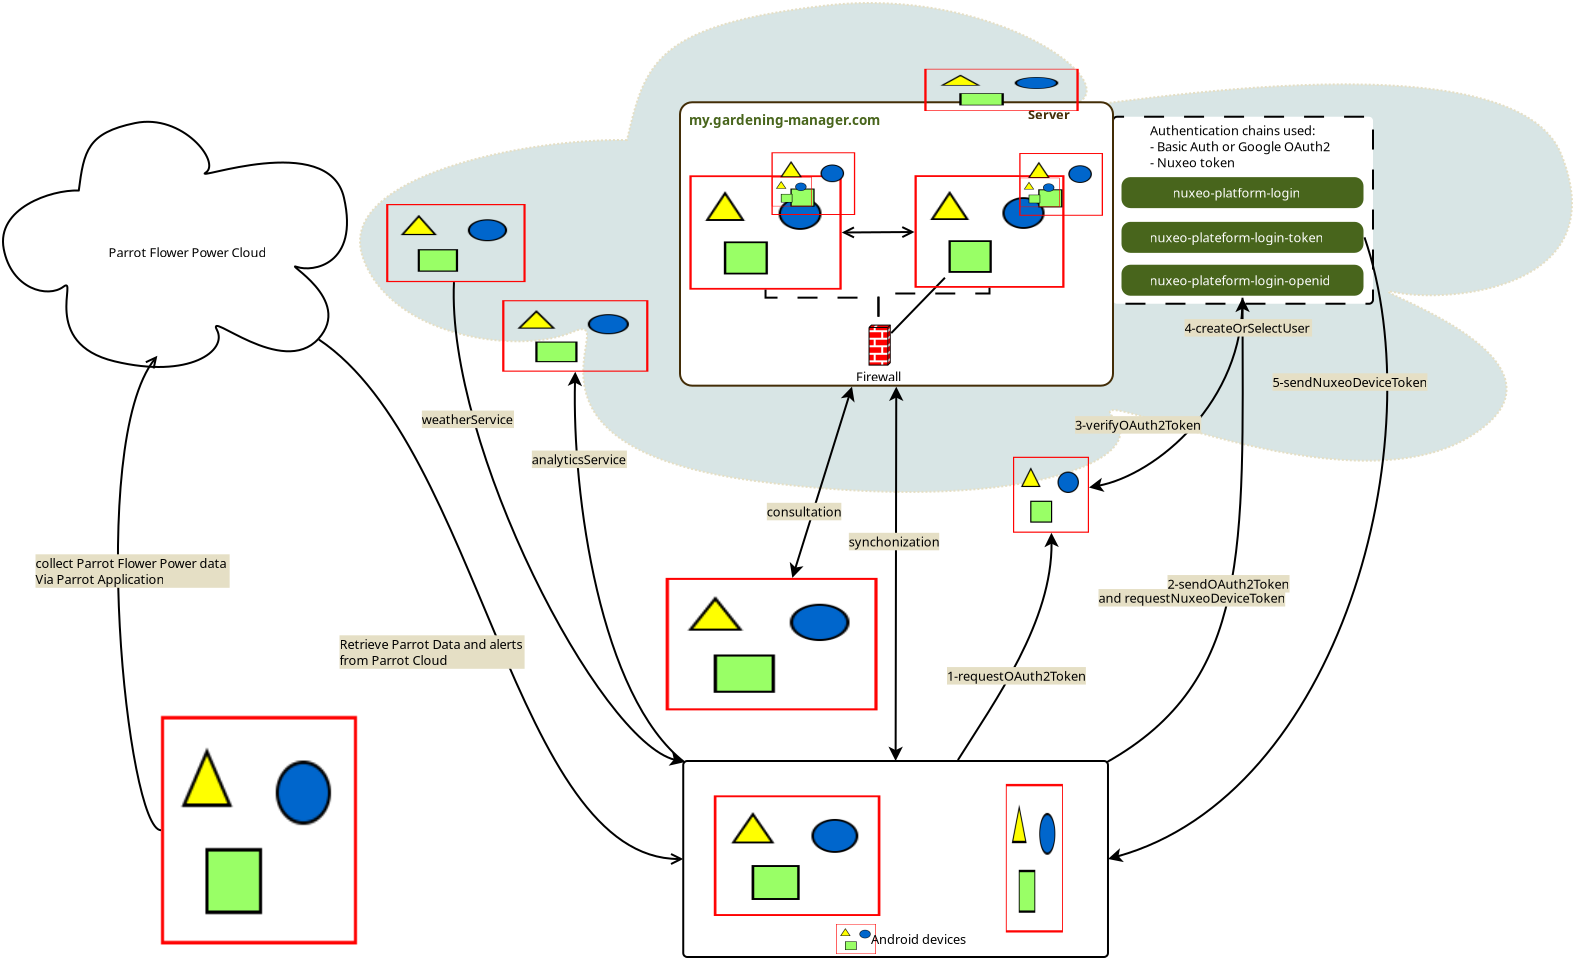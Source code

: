 <?xml version="1.0" encoding="UTF-8"?>
<dia:diagram xmlns:dia="http://www.lysator.liu.se/~alla/dia/">
  <dia:layer name="Arrière-plan" visible="true" active="true">
    <dia:object type="Network - Cloud" version="1" id="O0">
      <dia:attribute name="obj_pos">
        <dia:point val="-5.6,-2.65"/>
      </dia:attribute>
      <dia:attribute name="obj_bb">
        <dia:rectangle val="-5.6,-2.65;55,21.8"/>
      </dia:attribute>
      <dia:attribute name="meta">
        <dia:composite type="dict"/>
      </dia:attribute>
      <dia:attribute name="elem_corner">
        <dia:point val="-5.6,-2.65"/>
      </dia:attribute>
      <dia:attribute name="elem_width">
        <dia:real val="60.6"/>
      </dia:attribute>
      <dia:attribute name="elem_height">
        <dia:real val="24.45"/>
      </dia:attribute>
      <dia:attribute name="line_width">
        <dia:real val="0.1"/>
      </dia:attribute>
      <dia:attribute name="line_colour">
        <dia:color val="#e5dfc5"/>
      </dia:attribute>
      <dia:attribute name="fill_colour">
        <dia:color val="#d8e5e5"/>
      </dia:attribute>
      <dia:attribute name="show_background">
        <dia:boolean val="true"/>
      </dia:attribute>
      <dia:attribute name="line_style">
        <dia:enum val="4"/>
        <dia:real val="1"/>
      </dia:attribute>
      <dia:attribute name="padding">
        <dia:real val="0.1"/>
      </dia:attribute>
      <dia:attribute name="text">
        <dia:composite type="text">
          <dia:attribute name="string">
            <dia:string>##</dia:string>
          </dia:attribute>
          <dia:attribute name="font">
            <dia:font family="sans" style="0" name="Helvetica"/>
          </dia:attribute>
          <dia:attribute name="height">
            <dia:real val="0.8"/>
          </dia:attribute>
          <dia:attribute name="pos">
            <dia:point val="26.325,10.206"/>
          </dia:attribute>
          <dia:attribute name="color">
            <dia:color val="#432d07"/>
          </dia:attribute>
          <dia:attribute name="alignment">
            <dia:enum val="1"/>
          </dia:attribute>
        </dia:composite>
      </dia:attribute>
      <dia:attribute name="flip_horizontal">
        <dia:boolean val="false"/>
      </dia:attribute>
      <dia:attribute name="flip_vertical">
        <dia:boolean val="false"/>
      </dia:attribute>
      <dia:attribute name="subscale">
        <dia:real val="1"/>
      </dia:attribute>
    </dia:object>
    <dia:object type="Standard - Box" version="0" id="O1">
      <dia:attribute name="obj_pos">
        <dia:point val="32.05,3.038"/>
      </dia:attribute>
      <dia:attribute name="obj_bb">
        <dia:rectangle val="32,2.987;45.1,12.438"/>
      </dia:attribute>
      <dia:attribute name="elem_corner">
        <dia:point val="32.05,3.038"/>
      </dia:attribute>
      <dia:attribute name="elem_width">
        <dia:real val="13.0"/>
      </dia:attribute>
      <dia:attribute name="elem_height">
        <dia:real val="9.35"/>
      </dia:attribute>
      <dia:attribute name="border_width">
        <dia:real val="0.1"/>
      </dia:attribute>
      <dia:attribute name="show_background">
        <dia:boolean val="true"/>
      </dia:attribute>
      <dia:attribute name="line_style">
        <dia:enum val="1"/>
      </dia:attribute>
      <dia:attribute name="corner_radius">
        <dia:real val="0.2"/>
      </dia:attribute>
    </dia:object>
    <dia:object type="Standard - Image" version="0" id="O2">
      <dia:attribute name="obj_pos">
        <dia:point val="9.685,26.094"/>
      </dia:attribute>
      <dia:attribute name="obj_bb">
        <dia:rectangle val="9.635,26.044;20.331,32.769"/>
      </dia:attribute>
      <dia:attribute name="elem_corner">
        <dia:point val="9.685,26.094"/>
      </dia:attribute>
      <dia:attribute name="elem_width">
        <dia:real val="10.596"/>
      </dia:attribute>
      <dia:attribute name="elem_height">
        <dia:real val="6.625"/>
      </dia:attribute>
      <dia:attribute name="draw_border">
        <dia:boolean val="false"/>
      </dia:attribute>
      <dia:attribute name="keep_aspect">
        <dia:boolean val="true"/>
      </dia:attribute>
      <dia:attribute name="file">
        <dia:string>#ordinateur.png#</dia:string>
      </dia:attribute>
    </dia:object>
    <dia:object type="Standard - Line" version="0" id="O3">
      <dia:attribute name="obj_pos">
        <dia:point val="21.181,35.25"/>
      </dia:attribute>
      <dia:attribute name="obj_bb">
        <dia:rectangle val="20.821,16.482;21.573,35.3"/>
      </dia:attribute>
      <dia:attribute name="conn_endpoints">
        <dia:point val="21.181,35.25"/>
        <dia:point val="21.213,16.532"/>
      </dia:attribute>
      <dia:attribute name="numcp">
        <dia:int val="1"/>
      </dia:attribute>
      <dia:attribute name="start_arrow">
        <dia:enum val="22"/>
      </dia:attribute>
      <dia:attribute name="start_arrow_length">
        <dia:real val="0.5"/>
      </dia:attribute>
      <dia:attribute name="start_arrow_width">
        <dia:real val="0.5"/>
      </dia:attribute>
      <dia:attribute name="end_arrow">
        <dia:enum val="22"/>
      </dia:attribute>
      <dia:attribute name="end_arrow_length">
        <dia:real val="0.5"/>
      </dia:attribute>
      <dia:attribute name="end_arrow_width">
        <dia:real val="0.5"/>
      </dia:attribute>
      <dia:connections>
        <dia:connection handle="0" to="O25" connection="1"/>
        <dia:connection handle="1" to="O30" connection="8"/>
      </dia:connections>
    </dia:object>
    <dia:object type="Standard - Line" version="0" id="O4">
      <dia:attribute name="obj_pos">
        <dia:point val="16.048,25.994"/>
      </dia:attribute>
      <dia:attribute name="obj_bb">
        <dia:rectangle val="15.918,16.469;19.13,26.057"/>
      </dia:attribute>
      <dia:attribute name="conn_endpoints">
        <dia:point val="16.048,25.994"/>
        <dia:point val="19.0,16.531"/>
      </dia:attribute>
      <dia:attribute name="numcp">
        <dia:int val="1"/>
      </dia:attribute>
      <dia:attribute name="start_arrow">
        <dia:enum val="22"/>
      </dia:attribute>
      <dia:attribute name="start_arrow_length">
        <dia:real val="0.5"/>
      </dia:attribute>
      <dia:attribute name="start_arrow_width">
        <dia:real val="0.5"/>
      </dia:attribute>
      <dia:attribute name="end_arrow">
        <dia:enum val="22"/>
      </dia:attribute>
      <dia:attribute name="end_arrow_length">
        <dia:real val="0.5"/>
      </dia:attribute>
      <dia:attribute name="end_arrow_width">
        <dia:real val="0.5"/>
      </dia:attribute>
      <dia:connections>
        <dia:connection handle="0" to="O2" connection="8"/>
        <dia:connection handle="1" to="O30" connection="8"/>
      </dia:connections>
    </dia:object>
    <dia:object type="Standard - BezierLine" version="0" id="O5">
      <dia:attribute name="obj_pos">
        <dia:point val="10.621,35.309"/>
      </dia:attribute>
      <dia:attribute name="obj_bb">
        <dia:rectangle val="4.782,15.785;10.691,35.379"/>
      </dia:attribute>
      <dia:attribute name="bez_points">
        <dia:point val="10.621,35.309"/>
        <dia:point val="6.4,32.03"/>
        <dia:point val="5,21.93"/>
        <dia:point val="5.163,15.785"/>
      </dia:attribute>
      <dia:attribute name="corner_types">
        <dia:enum val="0"/>
        <dia:enum val="0"/>
      </dia:attribute>
      <dia:attribute name="end_arrow">
        <dia:enum val="22"/>
      </dia:attribute>
      <dia:attribute name="end_arrow_length">
        <dia:real val="0.5"/>
      </dia:attribute>
      <dia:attribute name="end_arrow_width">
        <dia:real val="0.5"/>
      </dia:attribute>
      <dia:connections>
        <dia:connection handle="0" to="O25" connection="0"/>
        <dia:connection handle="3" to="O50" connection="6"/>
      </dia:connections>
    </dia:object>
    <dia:object type="Standard - BezierLine" version="0" id="O6">
      <dia:attribute name="obj_pos">
        <dia:point val="-0.806,9.353"/>
      </dia:attribute>
      <dia:attribute name="obj_bb">
        <dia:rectangle val="-0.97,11.353;10.682,35.369"/>
      </dia:attribute>
      <dia:attribute name="bez_points">
        <dia:point val="-0.806,9.353"/>
        <dia:point val="-1.2,17.48"/>
        <dia:point val="6.371,34.259"/>
        <dia:point val="10.621,35.309"/>
      </dia:attribute>
      <dia:attribute name="corner_types">
        <dia:enum val="0"/>
        <dia:enum val="0"/>
      </dia:attribute>
      <dia:attribute name="end_arrow">
        <dia:enum val="22"/>
      </dia:attribute>
      <dia:attribute name="end_arrow_length">
        <dia:real val="0.5"/>
      </dia:attribute>
      <dia:attribute name="end_arrow_width">
        <dia:real val="0.5"/>
      </dia:attribute>
      <dia:connections>
        <dia:connection handle="0" to="O49" connection="8"/>
        <dia:connection handle="3" to="O25" connection="0"/>
      </dia:connections>
    </dia:object>
    <dia:object type="Standard - Image" version="0" id="O7">
      <dia:attribute name="obj_pos">
        <dia:point val="27.05,20.038"/>
      </dia:attribute>
      <dia:attribute name="obj_bb">
        <dia:rectangle val="27,19.988;30.9,23.887"/>
      </dia:attribute>
      <dia:attribute name="elem_corner">
        <dia:point val="27.05,20.038"/>
      </dia:attribute>
      <dia:attribute name="elem_width">
        <dia:real val="3.8"/>
      </dia:attribute>
      <dia:attribute name="elem_height">
        <dia:real val="3.8"/>
      </dia:attribute>
      <dia:attribute name="draw_border">
        <dia:boolean val="false"/>
      </dia:attribute>
      <dia:attribute name="keep_aspect">
        <dia:boolean val="true"/>
      </dia:attribute>
      <dia:attribute name="file">
        <dia:string>#GooglePlus-new_logo.png#</dia:string>
      </dia:attribute>
    </dia:object>
    <dia:object type="Standard - BezierLine" version="0" id="O8">
      <dia:attribute name="obj_pos">
        <dia:point val="21.181,40.15"/>
      </dia:attribute>
      <dia:attribute name="obj_bb">
        <dia:rectangle val="24.225,23.887;29.023,35.272"/>
      </dia:attribute>
      <dia:attribute name="bez_points">
        <dia:point val="21.181,40.15"/>
        <dia:point val="23.05,37.18"/>
        <dia:point val="29,26.35"/>
        <dia:point val="28.95,21.938"/>
      </dia:attribute>
      <dia:attribute name="corner_types">
        <dia:enum val="0"/>
        <dia:enum val="0"/>
      </dia:attribute>
      <dia:attribute name="end_arrow">
        <dia:enum val="22"/>
      </dia:attribute>
      <dia:attribute name="end_arrow_length">
        <dia:real val="0.5"/>
      </dia:attribute>
      <dia:attribute name="end_arrow_width">
        <dia:real val="0.5"/>
      </dia:attribute>
      <dia:connections>
        <dia:connection handle="0" to="O25" connection="8"/>
        <dia:connection handle="3" to="O7" connection="8"/>
      </dia:connections>
    </dia:object>
    <dia:object type="Standard - BezierLine" version="0" id="O9">
      <dia:attribute name="obj_pos">
        <dia:point val="31.741,35.309"/>
      </dia:attribute>
      <dia:attribute name="obj_bb">
        <dia:rectangle val="31.673,12.037;38.587,35.377"/>
      </dia:attribute>
      <dia:attribute name="bez_points">
        <dia:point val="31.741,35.309"/>
        <dia:point val="38.95,31.25"/>
        <dia:point val="38.546,23.771"/>
        <dia:point val="38.525,11.213"/>
      </dia:attribute>
      <dia:attribute name="corner_types">
        <dia:enum val="0"/>
        <dia:enum val="0"/>
      </dia:attribute>
      <dia:attribute name="end_arrow">
        <dia:enum val="22"/>
      </dia:attribute>
      <dia:attribute name="end_arrow_length">
        <dia:real val="0.5"/>
      </dia:attribute>
      <dia:attribute name="end_arrow_width">
        <dia:real val="0.5"/>
      </dia:attribute>
      <dia:connections>
        <dia:connection handle="0" to="O25" connection="2"/>
        <dia:connection handle="3" to="O11" connection="8"/>
      </dia:connections>
    </dia:object>
    <dia:object type="Standard - BezierLine" version="0" id="O10">
      <dia:attribute name="obj_pos">
        <dia:point val="38.525,12.037"/>
      </dia:attribute>
      <dia:attribute name="obj_bb">
        <dia:rectangle val="30.891,11.987;38.576,21.616"/>
      </dia:attribute>
      <dia:attribute name="bez_points">
        <dia:point val="38.525,12.037"/>
        <dia:point val="38.6,17.3"/>
        <dia:point val="32.3,21.3"/>
        <dia:point val="28.95,21.938"/>
      </dia:attribute>
      <dia:attribute name="corner_types">
        <dia:enum val="0"/>
        <dia:enum val="0"/>
      </dia:attribute>
      <dia:attribute name="end_arrow">
        <dia:enum val="22"/>
      </dia:attribute>
      <dia:attribute name="end_arrow_length">
        <dia:real val="0.5"/>
      </dia:attribute>
      <dia:attribute name="end_arrow_width">
        <dia:real val="0.5"/>
      </dia:attribute>
      <dia:connections>
        <dia:connection handle="0" to="O11" connection="6"/>
        <dia:connection handle="3" to="O7" connection="8"/>
      </dia:connections>
    </dia:object>
    <dia:group>
      <dia:object type="Standard - Box" version="0" id="O11">
        <dia:attribute name="obj_pos">
          <dia:point val="32.425,10.387"/>
        </dia:attribute>
        <dia:attribute name="obj_bb">
          <dia:rectangle val="32.375,10.338;44.675,12.088"/>
        </dia:attribute>
        <dia:attribute name="elem_corner">
          <dia:point val="32.425,10.387"/>
        </dia:attribute>
        <dia:attribute name="elem_width">
          <dia:real val="12.2"/>
        </dia:attribute>
        <dia:attribute name="elem_height">
          <dia:real val="1.65"/>
        </dia:attribute>
        <dia:attribute name="border_width">
          <dia:real val="0.1"/>
        </dia:attribute>
        <dia:attribute name="border_color">
          <dia:color val="#ffffff"/>
        </dia:attribute>
        <dia:attribute name="inner_color">
          <dia:color val="#48651c"/>
        </dia:attribute>
        <dia:attribute name="show_background">
          <dia:boolean val="true"/>
        </dia:attribute>
        <dia:attribute name="corner_radius">
          <dia:real val="0.5"/>
        </dia:attribute>
      </dia:object>
      <dia:object type="Standard - Text" version="1" id="O12">
        <dia:attribute name="obj_pos">
          <dia:point val="33.875,11.463"/>
        </dia:attribute>
        <dia:attribute name="obj_bb">
          <dia:rectangle val="33.875,10.867;43.407,11.615"/>
        </dia:attribute>
        <dia:attribute name="text">
          <dia:composite type="text">
            <dia:attribute name="string">
              <dia:string>#nuxeo-plateform-login-openid#</dia:string>
            </dia:attribute>
            <dia:attribute name="font">
              <dia:font family="sans" style="0" name="Helvetica"/>
            </dia:attribute>
            <dia:attribute name="height">
              <dia:real val="0.8"/>
            </dia:attribute>
            <dia:attribute name="pos">
              <dia:point val="33.875,11.463"/>
            </dia:attribute>
            <dia:attribute name="color">
              <dia:color val="#ffffff"/>
            </dia:attribute>
            <dia:attribute name="alignment">
              <dia:enum val="0"/>
            </dia:attribute>
          </dia:composite>
        </dia:attribute>
        <dia:attribute name="valign">
          <dia:enum val="3"/>
        </dia:attribute>
      </dia:object>
    </dia:group>
    <dia:group>
      <dia:object type="Standard - Box" version="0" id="O13">
        <dia:attribute name="obj_pos">
          <dia:point val="32.425,8.242"/>
        </dia:attribute>
        <dia:attribute name="obj_bb">
          <dia:rectangle val="32.375,8.193;44.675,9.943"/>
        </dia:attribute>
        <dia:attribute name="elem_corner">
          <dia:point val="32.425,8.242"/>
        </dia:attribute>
        <dia:attribute name="elem_width">
          <dia:real val="12.2"/>
        </dia:attribute>
        <dia:attribute name="elem_height">
          <dia:real val="1.65"/>
        </dia:attribute>
        <dia:attribute name="border_width">
          <dia:real val="0.1"/>
        </dia:attribute>
        <dia:attribute name="border_color">
          <dia:color val="#ffffff"/>
        </dia:attribute>
        <dia:attribute name="inner_color">
          <dia:color val="#48651c"/>
        </dia:attribute>
        <dia:attribute name="show_background">
          <dia:boolean val="true"/>
        </dia:attribute>
        <dia:attribute name="corner_radius">
          <dia:real val="0.5"/>
        </dia:attribute>
      </dia:object>
      <dia:object type="Standard - Text" version="1" id="O14">
        <dia:attribute name="obj_pos">
          <dia:point val="33.875,9.318"/>
        </dia:attribute>
        <dia:attribute name="obj_bb">
          <dia:rectangle val="33.875,8.723;43,9.47"/>
        </dia:attribute>
        <dia:attribute name="text">
          <dia:composite type="text">
            <dia:attribute name="string">
              <dia:string>#nuxeo-plateform-login-token#</dia:string>
            </dia:attribute>
            <dia:attribute name="font">
              <dia:font family="sans" style="0" name="Helvetica"/>
            </dia:attribute>
            <dia:attribute name="height">
              <dia:real val="0.8"/>
            </dia:attribute>
            <dia:attribute name="pos">
              <dia:point val="33.875,9.318"/>
            </dia:attribute>
            <dia:attribute name="color">
              <dia:color val="#ffffff"/>
            </dia:attribute>
            <dia:attribute name="alignment">
              <dia:enum val="0"/>
            </dia:attribute>
          </dia:composite>
        </dia:attribute>
        <dia:attribute name="valign">
          <dia:enum val="3"/>
        </dia:attribute>
      </dia:object>
    </dia:group>
    <dia:object type="Standard - Text" version="1" id="O15">
      <dia:attribute name="obj_pos">
        <dia:point val="23.75,31.238"/>
      </dia:attribute>
      <dia:attribute name="obj_bb">
        <dia:rectangle val="23.75,30.642;31.043,31.39"/>
      </dia:attribute>
      <dia:attribute name="text">
        <dia:composite type="text">
          <dia:attribute name="string">
            <dia:string>#1-requestOAuth2Token#</dia:string>
          </dia:attribute>
          <dia:attribute name="font">
            <dia:font family="sans" style="0" name="Helvetica"/>
          </dia:attribute>
          <dia:attribute name="height">
            <dia:real val="0.8"/>
          </dia:attribute>
          <dia:attribute name="pos">
            <dia:point val="23.75,31.238"/>
          </dia:attribute>
          <dia:attribute name="color">
            <dia:color val="#000000"/>
          </dia:attribute>
          <dia:attribute name="alignment">
            <dia:enum val="0"/>
          </dia:attribute>
        </dia:composite>
      </dia:attribute>
      <dia:attribute name="valign">
        <dia:enum val="3"/>
      </dia:attribute>
      <dia:attribute name="fill_color">
        <dia:color val="#e5dfc5"/>
      </dia:attribute>
      <dia:attribute name="show_background">
        <dia:boolean val="true"/>
      </dia:attribute>
    </dia:object>
    <dia:object type="Standard - Text" version="1" id="O16">
      <dia:attribute name="obj_pos">
        <dia:point val="30.15,18.692"/>
      </dia:attribute>
      <dia:attribute name="obj_bb">
        <dia:rectangle val="30.15,18.098;36.803,18.845"/>
      </dia:attribute>
      <dia:attribute name="text">
        <dia:composite type="text">
          <dia:attribute name="string">
            <dia:string>#3-verifyOAuth2Token#</dia:string>
          </dia:attribute>
          <dia:attribute name="font">
            <dia:font family="sans" style="0" name="Helvetica"/>
          </dia:attribute>
          <dia:attribute name="height">
            <dia:real val="0.8"/>
          </dia:attribute>
          <dia:attribute name="pos">
            <dia:point val="30.15,18.692"/>
          </dia:attribute>
          <dia:attribute name="color">
            <dia:color val="#000000"/>
          </dia:attribute>
          <dia:attribute name="alignment">
            <dia:enum val="0"/>
          </dia:attribute>
        </dia:composite>
      </dia:attribute>
      <dia:attribute name="valign">
        <dia:enum val="3"/>
      </dia:attribute>
      <dia:attribute name="fill_color">
        <dia:color val="#e5dfc5"/>
      </dia:attribute>
      <dia:attribute name="show_background">
        <dia:boolean val="true"/>
      </dia:attribute>
    </dia:object>
    <dia:object type="Standard - Text" version="1" id="O17">
      <dia:attribute name="obj_pos">
        <dia:point val="35.625,13.838"/>
      </dia:attribute>
      <dia:attribute name="obj_bb">
        <dia:rectangle val="35.625,13.242;42.498,13.99"/>
      </dia:attribute>
      <dia:attribute name="text">
        <dia:composite type="text">
          <dia:attribute name="string">
            <dia:string>#4-createOrSelectUser#</dia:string>
          </dia:attribute>
          <dia:attribute name="font">
            <dia:font family="sans" style="0" name="Helvetica"/>
          </dia:attribute>
          <dia:attribute name="height">
            <dia:real val="0.8"/>
          </dia:attribute>
          <dia:attribute name="pos">
            <dia:point val="35.625,13.838"/>
          </dia:attribute>
          <dia:attribute name="color">
            <dia:color val="#000000"/>
          </dia:attribute>
          <dia:attribute name="alignment">
            <dia:enum val="0"/>
          </dia:attribute>
        </dia:composite>
      </dia:attribute>
      <dia:attribute name="valign">
        <dia:enum val="3"/>
      </dia:attribute>
      <dia:attribute name="fill_color">
        <dia:color val="#e5dfc5"/>
      </dia:attribute>
      <dia:attribute name="show_background">
        <dia:boolean val="true"/>
      </dia:attribute>
    </dia:object>
    <dia:object type="Standard - Text" version="1" id="O18">
      <dia:attribute name="obj_pos">
        <dia:point val="33.9,3.962"/>
      </dia:attribute>
      <dia:attribute name="obj_bb">
        <dia:rectangle val="33.9,3.368;43.65,6.515"/>
      </dia:attribute>
      <dia:attribute name="text">
        <dia:composite type="text">
          <dia:attribute name="string">
            <dia:string>#Authentication chains used:
- Basic Auth or Google OAuth2
- Nuxeo token
#</dia:string>
          </dia:attribute>
          <dia:attribute name="font">
            <dia:font family="sans" style="0" name="Helvetica"/>
          </dia:attribute>
          <dia:attribute name="height">
            <dia:real val="0.8"/>
          </dia:attribute>
          <dia:attribute name="pos">
            <dia:point val="33.9,3.962"/>
          </dia:attribute>
          <dia:attribute name="color">
            <dia:color val="#000000"/>
          </dia:attribute>
          <dia:attribute name="alignment">
            <dia:enum val="0"/>
          </dia:attribute>
        </dia:composite>
      </dia:attribute>
      <dia:attribute name="valign">
        <dia:enum val="3"/>
      </dia:attribute>
    </dia:object>
    <dia:object type="Standard - BezierLine" version="0" id="O19">
      <dia:attribute name="obj_pos">
        <dia:point val="44.625,9.068"/>
      </dia:attribute>
      <dia:attribute name="obj_bb">
        <dia:rectangle val="31.8,9.004;45.815,40.306"/>
      </dia:attribute>
      <dia:attribute name="bez_points">
        <dia:point val="44.625,9.068"/>
        <dia:point val="48.15,19.3"/>
        <dia:point val="43.35,36.95"/>
        <dia:point val="31.8,40.15"/>
      </dia:attribute>
      <dia:attribute name="corner_types">
        <dia:enum val="0"/>
        <dia:enum val="0"/>
      </dia:attribute>
      <dia:attribute name="end_arrow">
        <dia:enum val="22"/>
      </dia:attribute>
      <dia:attribute name="end_arrow_length">
        <dia:real val="0.5"/>
      </dia:attribute>
      <dia:attribute name="end_arrow_width">
        <dia:real val="0.5"/>
      </dia:attribute>
      <dia:connections>
        <dia:connection handle="0" to="O13" connection="4"/>
        <dia:connection handle="3" to="O25" connection="4"/>
      </dia:connections>
    </dia:object>
    <dia:object type="Standard - Text" version="1" id="O20">
      <dia:attribute name="obj_pos">
        <dia:point val="40.025,16.55"/>
      </dia:attribute>
      <dia:attribute name="obj_bb">
        <dia:rectangle val="40.025,15.955;48.25,16.703"/>
      </dia:attribute>
      <dia:attribute name="text">
        <dia:composite type="text">
          <dia:attribute name="string">
            <dia:string>#5-sendNuxeoDeviceToken#</dia:string>
          </dia:attribute>
          <dia:attribute name="font">
            <dia:font family="sans" style="0" name="Helvetica"/>
          </dia:attribute>
          <dia:attribute name="height">
            <dia:real val="0.8"/>
          </dia:attribute>
          <dia:attribute name="pos">
            <dia:point val="40.025,16.55"/>
          </dia:attribute>
          <dia:attribute name="color">
            <dia:color val="#000000"/>
          </dia:attribute>
          <dia:attribute name="alignment">
            <dia:enum val="0"/>
          </dia:attribute>
        </dia:composite>
      </dia:attribute>
      <dia:attribute name="valign">
        <dia:enum val="3"/>
      </dia:attribute>
      <dia:attribute name="fill_color">
        <dia:color val="#e5dfc5"/>
      </dia:attribute>
      <dia:attribute name="show_background">
        <dia:boolean val="true"/>
      </dia:attribute>
    </dia:object>
    <dia:object type="Standard - Box" version="0" id="O21">
      <dia:attribute name="obj_pos">
        <dia:point val="32.425,6.005"/>
      </dia:attribute>
      <dia:attribute name="obj_bb">
        <dia:rectangle val="32.375,5.955;44.675,7.705"/>
      </dia:attribute>
      <dia:attribute name="elem_corner">
        <dia:point val="32.425,6.005"/>
      </dia:attribute>
      <dia:attribute name="elem_width">
        <dia:real val="12.2"/>
      </dia:attribute>
      <dia:attribute name="elem_height">
        <dia:real val="1.65"/>
      </dia:attribute>
      <dia:attribute name="border_width">
        <dia:real val="0.1"/>
      </dia:attribute>
      <dia:attribute name="border_color">
        <dia:color val="#ffffff"/>
      </dia:attribute>
      <dia:attribute name="inner_color">
        <dia:color val="#48651c"/>
      </dia:attribute>
      <dia:attribute name="show_background">
        <dia:boolean val="true"/>
      </dia:attribute>
      <dia:attribute name="corner_radius">
        <dia:real val="0.5"/>
      </dia:attribute>
    </dia:object>
    <dia:object type="Standard - Text" version="1" id="O22">
      <dia:attribute name="obj_pos">
        <dia:point val="35.025,7.08"/>
      </dia:attribute>
      <dia:attribute name="obj_bb">
        <dia:rectangle val="35.025,6.485;41.735,7.232"/>
      </dia:attribute>
      <dia:attribute name="text">
        <dia:composite type="text">
          <dia:attribute name="string">
            <dia:string>#nuxeo-platform-login#</dia:string>
          </dia:attribute>
          <dia:attribute name="font">
            <dia:font family="sans" style="0" name="Helvetica"/>
          </dia:attribute>
          <dia:attribute name="height">
            <dia:real val="0.8"/>
          </dia:attribute>
          <dia:attribute name="pos">
            <dia:point val="35.025,7.08"/>
          </dia:attribute>
          <dia:attribute name="color">
            <dia:color val="#ffffff"/>
          </dia:attribute>
          <dia:attribute name="alignment">
            <dia:enum val="0"/>
          </dia:attribute>
        </dia:composite>
      </dia:attribute>
      <dia:attribute name="valign">
        <dia:enum val="3"/>
      </dia:attribute>
    </dia:object>
    <dia:object type="Standard - Text" version="1" id="O23">
      <dia:attribute name="obj_pos">
        <dia:point val="-2.507,18.413"/>
      </dia:attribute>
      <dia:attribute name="obj_bb">
        <dia:rectangle val="-2.507,17.817;2.485,18.565"/>
      </dia:attribute>
      <dia:attribute name="text">
        <dia:composite type="text">
          <dia:attribute name="string">
            <dia:string>#weatherService#</dia:string>
          </dia:attribute>
          <dia:attribute name="font">
            <dia:font family="sans" style="0" name="Helvetica"/>
          </dia:attribute>
          <dia:attribute name="height">
            <dia:real val="0.8"/>
          </dia:attribute>
          <dia:attribute name="pos">
            <dia:point val="-2.507,18.413"/>
          </dia:attribute>
          <dia:attribute name="color">
            <dia:color val="#000000"/>
          </dia:attribute>
          <dia:attribute name="alignment">
            <dia:enum val="0"/>
          </dia:attribute>
        </dia:composite>
      </dia:attribute>
      <dia:attribute name="valign">
        <dia:enum val="3"/>
      </dia:attribute>
      <dia:attribute name="fill_color">
        <dia:color val="#e5dfc5"/>
      </dia:attribute>
      <dia:attribute name="show_background">
        <dia:boolean val="true"/>
      </dia:attribute>
    </dia:object>
    <dia:object type="Standard - Text" version="1" id="O24">
      <dia:attribute name="obj_pos">
        <dia:point val="2.993,20.413"/>
      </dia:attribute>
      <dia:attribute name="obj_bb">
        <dia:rectangle val="2.993,19.817;8.223,20.565"/>
      </dia:attribute>
      <dia:attribute name="text">
        <dia:composite type="text">
          <dia:attribute name="string">
            <dia:string>#analyticsService#</dia:string>
          </dia:attribute>
          <dia:attribute name="font">
            <dia:font family="sans" style="0" name="Helvetica"/>
          </dia:attribute>
          <dia:attribute name="height">
            <dia:real val="0.8"/>
          </dia:attribute>
          <dia:attribute name="pos">
            <dia:point val="2.993,20.413"/>
          </dia:attribute>
          <dia:attribute name="color">
            <dia:color val="#000000"/>
          </dia:attribute>
          <dia:attribute name="alignment">
            <dia:enum val="0"/>
          </dia:attribute>
        </dia:composite>
      </dia:attribute>
      <dia:attribute name="valign">
        <dia:enum val="3"/>
      </dia:attribute>
      <dia:attribute name="fill_color">
        <dia:color val="#e5dfc5"/>
      </dia:attribute>
      <dia:attribute name="show_background">
        <dia:boolean val="true"/>
      </dia:attribute>
    </dia:object>
    <dia:group>
      <dia:object type="Standard - Box" version="0" id="O25">
        <dia:attribute name="obj_pos">
          <dia:point val="10.562,35.25"/>
        </dia:attribute>
        <dia:attribute name="obj_bb">
          <dia:rectangle val="10.512,35.2;31.85,45.1"/>
        </dia:attribute>
        <dia:attribute name="elem_corner">
          <dia:point val="10.562,35.25"/>
        </dia:attribute>
        <dia:attribute name="elem_width">
          <dia:real val="21.237"/>
        </dia:attribute>
        <dia:attribute name="elem_height">
          <dia:real val="9.8"/>
        </dia:attribute>
        <dia:attribute name="border_width">
          <dia:real val="0.1"/>
        </dia:attribute>
        <dia:attribute name="show_background">
          <dia:boolean val="true"/>
        </dia:attribute>
        <dia:attribute name="corner_radius">
          <dia:real val="0.2"/>
        </dia:attribute>
      </dia:object>
      <dia:object type="Standard - Image" version="0" id="O26">
        <dia:attribute name="obj_pos">
          <dia:point val="12.093,36.969"/>
        </dia:attribute>
        <dia:attribute name="obj_bb">
          <dia:rectangle val="12.043,36.919;20.469,43.048"/>
        </dia:attribute>
        <dia:attribute name="elem_corner">
          <dia:point val="12.093,36.969"/>
        </dia:attribute>
        <dia:attribute name="elem_width">
          <dia:real val="8.326"/>
        </dia:attribute>
        <dia:attribute name="elem_height">
          <dia:real val="6.029"/>
        </dia:attribute>
        <dia:attribute name="draw_border">
          <dia:boolean val="false"/>
        </dia:attribute>
        <dia:attribute name="keep_aspect">
          <dia:boolean val="true"/>
        </dia:attribute>
        <dia:attribute name="file">
          <dia:string>#tablette.png#</dia:string>
        </dia:attribute>
      </dia:object>
      <dia:object type="Standard - Image" version="0" id="O27">
        <dia:attribute name="obj_pos">
          <dia:point val="26.692,36.398"/>
        </dia:attribute>
        <dia:attribute name="obj_bb">
          <dia:rectangle val="26.642,36.348;29.596,43.876"/>
        </dia:attribute>
        <dia:attribute name="elem_corner">
          <dia:point val="26.692,36.398"/>
        </dia:attribute>
        <dia:attribute name="elem_width">
          <dia:real val="2.854"/>
        </dia:attribute>
        <dia:attribute name="elem_height">
          <dia:real val="7.428"/>
        </dia:attribute>
        <dia:attribute name="draw_border">
          <dia:boolean val="false"/>
        </dia:attribute>
        <dia:attribute name="keep_aspect">
          <dia:boolean val="true"/>
        </dia:attribute>
        <dia:attribute name="file">
          <dia:string>#iphone.png#</dia:string>
        </dia:attribute>
      </dia:object>
      <dia:object type="Standard - Image" version="0" id="O28">
        <dia:attribute name="obj_pos">
          <dia:point val="18.2,43.4"/>
        </dia:attribute>
        <dia:attribute name="obj_bb">
          <dia:rectangle val="18.15,43.35;20.25,44.95"/>
        </dia:attribute>
        <dia:attribute name="elem_corner">
          <dia:point val="18.2,43.4"/>
        </dia:attribute>
        <dia:attribute name="elem_width">
          <dia:real val="2"/>
        </dia:attribute>
        <dia:attribute name="elem_height">
          <dia:real val="1.5"/>
        </dia:attribute>
        <dia:attribute name="draw_border">
          <dia:boolean val="false"/>
        </dia:attribute>
        <dia:attribute name="keep_aspect">
          <dia:boolean val="true"/>
        </dia:attribute>
        <dia:attribute name="file">
          <dia:string>#logoandroid.jpg#</dia:string>
        </dia:attribute>
      </dia:object>
      <dia:object type="Standard - Text" version="1" id="O29">
        <dia:attribute name="obj_pos">
          <dia:point val="19.95,44.4"/>
        </dia:attribute>
        <dia:attribute name="obj_bb">
          <dia:rectangle val="19.95,43.805;25.067,44.553"/>
        </dia:attribute>
        <dia:attribute name="text">
          <dia:composite type="text">
            <dia:attribute name="string">
              <dia:string>#Android devices#</dia:string>
            </dia:attribute>
            <dia:attribute name="font">
              <dia:font family="sans" style="0" name="Helvetica"/>
            </dia:attribute>
            <dia:attribute name="height">
              <dia:real val="0.8"/>
            </dia:attribute>
            <dia:attribute name="pos">
              <dia:point val="19.95,44.4"/>
            </dia:attribute>
            <dia:attribute name="color">
              <dia:color val="#000000"/>
            </dia:attribute>
            <dia:attribute name="alignment">
              <dia:enum val="0"/>
            </dia:attribute>
          </dia:composite>
        </dia:attribute>
        <dia:attribute name="valign">
          <dia:enum val="3"/>
        </dia:attribute>
      </dia:object>
    </dia:group>
    <dia:group>
      <dia:object type="Standard - Box" version="0" id="O30">
        <dia:attribute name="obj_pos">
          <dia:point val="10.4,2.314"/>
        </dia:attribute>
        <dia:attribute name="obj_bb">
          <dia:rectangle val="10.35,2.264;32.1,16.532"/>
        </dia:attribute>
        <dia:attribute name="elem_corner">
          <dia:point val="10.4,2.314"/>
        </dia:attribute>
        <dia:attribute name="elem_width">
          <dia:real val="21.65"/>
        </dia:attribute>
        <dia:attribute name="elem_height">
          <dia:real val="14.168"/>
        </dia:attribute>
        <dia:attribute name="border_width">
          <dia:real val="0.1"/>
        </dia:attribute>
        <dia:attribute name="border_color">
          <dia:color val="#432d07"/>
        </dia:attribute>
        <dia:attribute name="show_background">
          <dia:boolean val="true"/>
        </dia:attribute>
        <dia:attribute name="corner_radius">
          <dia:real val="0.6"/>
        </dia:attribute>
      </dia:object>
      <dia:object type="Network - Firewall" version="1" id="O31">
        <dia:attribute name="obj_pos">
          <dia:point val="19.852,13.455"/>
        </dia:attribute>
        <dia:attribute name="obj_bb">
          <dia:rectangle val="19.017,13.335;21.627,16.402"/>
        </dia:attribute>
        <dia:attribute name="meta">
          <dia:composite type="dict"/>
        </dia:attribute>
        <dia:attribute name="elem_corner">
          <dia:point val="19.852,13.455"/>
        </dia:attribute>
        <dia:attribute name="elem_width">
          <dia:real val="1.059"/>
        </dia:attribute>
        <dia:attribute name="elem_height">
          <dia:real val="2.0"/>
        </dia:attribute>
        <dia:attribute name="line_width">
          <dia:real val="0.1"/>
        </dia:attribute>
        <dia:attribute name="line_colour">
          <dia:color val="#000000"/>
        </dia:attribute>
        <dia:attribute name="fill_colour">
          <dia:color val="#ffffff"/>
        </dia:attribute>
        <dia:attribute name="show_background">
          <dia:boolean val="true"/>
        </dia:attribute>
        <dia:attribute name="line_style">
          <dia:enum val="0"/>
          <dia:real val="1"/>
        </dia:attribute>
        <dia:attribute name="padding">
          <dia:real val="0.1"/>
        </dia:attribute>
        <dia:attribute name="text">
          <dia:composite type="text">
            <dia:attribute name="string">
              <dia:string>#Firewall#</dia:string>
            </dia:attribute>
            <dia:attribute name="font">
              <dia:font family="sans" style="0" name="Helvetica"/>
            </dia:attribute>
            <dia:attribute name="height">
              <dia:real val="0.8"/>
            </dia:attribute>
            <dia:attribute name="pos">
              <dia:point val="20.322,16.149"/>
            </dia:attribute>
            <dia:attribute name="color">
              <dia:color val="#000000"/>
            </dia:attribute>
            <dia:attribute name="alignment">
              <dia:enum val="1"/>
            </dia:attribute>
          </dia:composite>
        </dia:attribute>
        <dia:attribute name="flip_horizontal">
          <dia:boolean val="false"/>
        </dia:attribute>
        <dia:attribute name="flip_vertical">
          <dia:boolean val="false"/>
        </dia:attribute>
        <dia:attribute name="subscale">
          <dia:real val="1"/>
        </dia:attribute>
      </dia:object>
      <dia:object type="Standard - Line" version="0" id="O32">
        <dia:attribute name="obj_pos">
          <dia:point val="20.96,13.856"/>
        </dia:attribute>
        <dia:attribute name="obj_bb">
          <dia:rectangle val="20.89,11.015;23.717,13.927"/>
        </dia:attribute>
        <dia:attribute name="conn_endpoints">
          <dia:point val="20.96,13.856"/>
          <dia:point val="23.646,11.086"/>
        </dia:attribute>
        <dia:attribute name="numcp">
          <dia:int val="1"/>
        </dia:attribute>
        <dia:connections>
          <dia:connection handle="0" to="O31" connection="19"/>
        </dia:connections>
      </dia:object>
      <dia:object type="Standard - Image" version="0" id="O33">
        <dia:attribute name="obj_pos">
          <dia:point val="10.868,5.968"/>
        </dia:attribute>
        <dia:attribute name="obj_bb">
          <dia:rectangle val="10.818,5.918;18.537,11.732"/>
        </dia:attribute>
        <dia:attribute name="elem_corner">
          <dia:point val="10.868,5.968"/>
        </dia:attribute>
        <dia:attribute name="elem_width">
          <dia:real val="7.619"/>
        </dia:attribute>
        <dia:attribute name="elem_height">
          <dia:real val="5.714"/>
        </dia:attribute>
        <dia:attribute name="draw_border">
          <dia:boolean val="false"/>
        </dia:attribute>
        <dia:attribute name="keep_aspect">
          <dia:boolean val="true"/>
        </dia:attribute>
        <dia:attribute name="file">
          <dia:string>#server.jpg#</dia:string>
        </dia:attribute>
      </dia:object>
      <dia:object type="Standard - Image" version="0" id="O34">
        <dia:attribute name="obj_pos">
          <dia:point val="22.125,5.962"/>
        </dia:attribute>
        <dia:attribute name="obj_bb">
          <dia:rectangle val="22.075,5.912;29.674,11.636"/>
        </dia:attribute>
        <dia:attribute name="elem_corner">
          <dia:point val="22.125,5.962"/>
        </dia:attribute>
        <dia:attribute name="elem_width">
          <dia:real val="7.5"/>
        </dia:attribute>
        <dia:attribute name="elem_height">
          <dia:real val="5.625"/>
        </dia:attribute>
        <dia:attribute name="draw_border">
          <dia:boolean val="false"/>
        </dia:attribute>
        <dia:attribute name="keep_aspect">
          <dia:boolean val="true"/>
        </dia:attribute>
        <dia:attribute name="file">
          <dia:string>#server.jpg#</dia:string>
        </dia:attribute>
      </dia:object>
      <dia:object type="Standard - Line" version="0" id="O35">
        <dia:attribute name="obj_pos">
          <dia:point val="18.487,8.825"/>
        </dia:attribute>
        <dia:attribute name="obj_bb">
          <dia:rectangle val="18.436,8.474;22.075,9.151"/>
        </dia:attribute>
        <dia:attribute name="conn_endpoints">
          <dia:point val="18.487,8.825"/>
          <dia:point val="22.025,8.8"/>
        </dia:attribute>
        <dia:attribute name="numcp">
          <dia:int val="1"/>
        </dia:attribute>
        <dia:attribute name="start_arrow">
          <dia:enum val="1"/>
        </dia:attribute>
        <dia:attribute name="start_arrow_length">
          <dia:real val="0.5"/>
        </dia:attribute>
        <dia:attribute name="start_arrow_width">
          <dia:real val="0.5"/>
        </dia:attribute>
        <dia:attribute name="end_arrow">
          <dia:enum val="1"/>
        </dia:attribute>
        <dia:attribute name="end_arrow_length">
          <dia:real val="0.5"/>
        </dia:attribute>
        <dia:attribute name="end_arrow_width">
          <dia:real val="0.5"/>
        </dia:attribute>
        <dia:connections>
          <dia:connection handle="0" to="O33" connection="4"/>
          <dia:connection handle="1" to="O34" connection="8"/>
        </dia:connections>
      </dia:object>
      <dia:group>
        <dia:object type="Standard - Image" version="0" id="O36">
          <dia:attribute name="obj_pos">
            <dia:point val="14.973,4.814"/>
          </dia:attribute>
          <dia:attribute name="obj_bb">
            <dia:rectangle val="14.923,4.764;19.209,8.0"/>
          </dia:attribute>
          <dia:attribute name="elem_corner">
            <dia:point val="14.973,4.814"/>
          </dia:attribute>
          <dia:attribute name="elem_width">
            <dia:real val="4.187"/>
          </dia:attribute>
          <dia:attribute name="elem_height">
            <dia:real val="3.136"/>
          </dia:attribute>
          <dia:attribute name="draw_border">
            <dia:boolean val="false"/>
          </dia:attribute>
          <dia:attribute name="keep_aspect">
            <dia:boolean val="true"/>
          </dia:attribute>
          <dia:attribute name="file">
            <dia:string>#nuxeo.jpeg#</dia:string>
          </dia:attribute>
        </dia:object>
        <dia:object type="Standard - Image" version="0" id="O37">
          <dia:attribute name="obj_pos">
            <dia:point val="14.99,6.048"/>
          </dia:attribute>
          <dia:attribute name="obj_bb">
            <dia:rectangle val="14.94,5.998;17.04,7.567"/>
          </dia:attribute>
          <dia:attribute name="elem_corner">
            <dia:point val="14.99,6.048"/>
          </dia:attribute>
          <dia:attribute name="elem_width">
            <dia:real val="2"/>
          </dia:attribute>
          <dia:attribute name="elem_height">
            <dia:real val="1.469"/>
          </dia:attribute>
          <dia:attribute name="draw_border">
            <dia:boolean val="false"/>
          </dia:attribute>
          <dia:attribute name="keep_aspect">
            <dia:boolean val="true"/>
          </dia:attribute>
          <dia:attribute name="file">
            <dia:string>#Logo-Gardening-Manager.png#</dia:string>
          </dia:attribute>
        </dia:object>
      </dia:group>
      <dia:group>
        <dia:object type="Standard - Image" version="0" id="O38">
          <dia:attribute name="obj_pos">
            <dia:point val="27.363,4.852"/>
          </dia:attribute>
          <dia:attribute name="obj_bb">
            <dia:rectangle val="27.313,4.802;31.6,8.038"/>
          </dia:attribute>
          <dia:attribute name="elem_corner">
            <dia:point val="27.363,4.852"/>
          </dia:attribute>
          <dia:attribute name="elem_width">
            <dia:real val="4.187"/>
          </dia:attribute>
          <dia:attribute name="elem_height">
            <dia:real val="3.136"/>
          </dia:attribute>
          <dia:attribute name="draw_border">
            <dia:boolean val="false"/>
          </dia:attribute>
          <dia:attribute name="keep_aspect">
            <dia:boolean val="true"/>
          </dia:attribute>
          <dia:attribute name="file">
            <dia:string>#nuxeo.jpeg#</dia:string>
          </dia:attribute>
        </dia:object>
        <dia:object type="Standard - Image" version="0" id="O39">
          <dia:attribute name="obj_pos">
            <dia:point val="27.381,6.086"/>
          </dia:attribute>
          <dia:attribute name="obj_bb">
            <dia:rectangle val="27.331,6.036;29.431,7.605"/>
          </dia:attribute>
          <dia:attribute name="elem_corner">
            <dia:point val="27.381,6.086"/>
          </dia:attribute>
          <dia:attribute name="elem_width">
            <dia:real val="2"/>
          </dia:attribute>
          <dia:attribute name="elem_height">
            <dia:real val="1.469"/>
          </dia:attribute>
          <dia:attribute name="draw_border">
            <dia:boolean val="false"/>
          </dia:attribute>
          <dia:attribute name="keep_aspect">
            <dia:boolean val="true"/>
          </dia:attribute>
          <dia:attribute name="file">
            <dia:string>#Logo-Gardening-Manager.png#</dia:string>
          </dia:attribute>
        </dia:object>
      </dia:group>
      <dia:object type="Standard - ZigZagLine" version="1" id="O40">
        <dia:attribute name="obj_pos">
          <dia:point val="14.677,11.682"/>
        </dia:attribute>
        <dia:attribute name="obj_bb">
          <dia:rectangle val="14.627,11.632;20.372,13.455"/>
        </dia:attribute>
        <dia:attribute name="orth_points">
          <dia:point val="14.677,11.682"/>
          <dia:point val="14.677,12.083"/>
          <dia:point val="20.322,12.083"/>
          <dia:point val="20.322,13.405"/>
        </dia:attribute>
        <dia:attribute name="orth_orient">
          <dia:enum val="1"/>
          <dia:enum val="0"/>
          <dia:enum val="1"/>
        </dia:attribute>
        <dia:attribute name="autorouting">
          <dia:boolean val="false"/>
        </dia:attribute>
        <dia:attribute name="line_style">
          <dia:enum val="1"/>
        </dia:attribute>
        <dia:connections>
          <dia:connection handle="0" to="O33" connection="6"/>
          <dia:connection handle="1" to="O31" connection="19"/>
        </dia:connections>
      </dia:object>
      <dia:object type="Standard - ZigZagLine" version="1" id="O41">
        <dia:attribute name="obj_pos">
          <dia:point val="25.875,11.586"/>
        </dia:attribute>
        <dia:attribute name="obj_bb">
          <dia:rectangle val="20.272,11.536;25.925,13.623"/>
        </dia:attribute>
        <dia:attribute name="orth_points">
          <dia:point val="25.875,11.586"/>
          <dia:point val="25.875,11.875"/>
          <dia:point val="20.322,11.875"/>
          <dia:point val="20.322,13.573"/>
        </dia:attribute>
        <dia:attribute name="orth_orient">
          <dia:enum val="1"/>
          <dia:enum val="0"/>
          <dia:enum val="1"/>
        </dia:attribute>
        <dia:attribute name="autorouting">
          <dia:boolean val="false"/>
        </dia:attribute>
        <dia:attribute name="line_style">
          <dia:enum val="1"/>
        </dia:attribute>
        <dia:connections>
          <dia:connection handle="0" to="O34" connection="6"/>
          <dia:connection handle="1" to="O31" connection="0"/>
        </dia:connections>
      </dia:object>
      <dia:object type="Standard - Text" version="1" id="O42">
        <dia:attribute name="obj_pos">
          <dia:point val="27.794,3.162"/>
        </dia:attribute>
        <dia:attribute name="obj_bb">
          <dia:rectangle val="27.794,2.567;30.171,3.315"/>
        </dia:attribute>
        <dia:attribute name="text">
          <dia:composite type="text">
            <dia:attribute name="string">
              <dia:string>#Server#</dia:string>
            </dia:attribute>
            <dia:attribute name="font">
              <dia:font family="sans" style="80" name="Helvetica-Bold"/>
            </dia:attribute>
            <dia:attribute name="height">
              <dia:real val="0.8"/>
            </dia:attribute>
            <dia:attribute name="pos">
              <dia:point val="27.794,3.162"/>
            </dia:attribute>
            <dia:attribute name="color">
              <dia:color val="#432d07"/>
            </dia:attribute>
            <dia:attribute name="alignment">
              <dia:enum val="0"/>
            </dia:attribute>
          </dia:composite>
        </dia:attribute>
        <dia:attribute name="valign">
          <dia:enum val="3"/>
        </dia:attribute>
      </dia:object>
      <dia:object type="Standard - Image" version="0" id="O43">
        <dia:attribute name="obj_pos">
          <dia:point val="22.612,0.641"/>
        </dia:attribute>
        <dia:attribute name="obj_bb">
          <dia:rectangle val="22.562,0.591;30.389,2.8"/>
        </dia:attribute>
        <dia:attribute name="elem_corner">
          <dia:point val="22.612,0.641"/>
        </dia:attribute>
        <dia:attribute name="elem_width">
          <dia:real val="7.726"/>
        </dia:attribute>
        <dia:attribute name="elem_height">
          <dia:real val="2.109"/>
        </dia:attribute>
        <dia:attribute name="draw_border">
          <dia:boolean val="false"/>
        </dia:attribute>
        <dia:attribute name="keep_aspect">
          <dia:boolean val="true"/>
        </dia:attribute>
        <dia:attribute name="file">
          <dia:string>#Logo-Gardening-Manager-full.png#</dia:string>
        </dia:attribute>
      </dia:object>
    </dia:group>
    <dia:object type="Standard - Text" version="1" id="O44">
      <dia:attribute name="obj_pos">
        <dia:point val="18.843,24.525"/>
      </dia:attribute>
      <dia:attribute name="obj_bb">
        <dia:rectangle val="18.843,23.93;23.645,24.677"/>
      </dia:attribute>
      <dia:attribute name="text">
        <dia:composite type="text">
          <dia:attribute name="string">
            <dia:string>#synchonization#</dia:string>
          </dia:attribute>
          <dia:attribute name="font">
            <dia:font family="sans" style="0" name="Helvetica"/>
          </dia:attribute>
          <dia:attribute name="height">
            <dia:real val="0.8"/>
          </dia:attribute>
          <dia:attribute name="pos">
            <dia:point val="18.843,24.525"/>
          </dia:attribute>
          <dia:attribute name="color">
            <dia:color val="#000000"/>
          </dia:attribute>
          <dia:attribute name="alignment">
            <dia:enum val="0"/>
          </dia:attribute>
        </dia:composite>
      </dia:attribute>
      <dia:attribute name="valign">
        <dia:enum val="3"/>
      </dia:attribute>
      <dia:attribute name="fill_color">
        <dia:color val="#e5dfc5"/>
      </dia:attribute>
      <dia:attribute name="show_background">
        <dia:boolean val="true"/>
      </dia:attribute>
    </dia:object>
    <dia:object type="Standard - Text" version="1" id="O45">
      <dia:attribute name="obj_pos">
        <dia:point val="14.742,23.025"/>
      </dia:attribute>
      <dia:attribute name="obj_bb">
        <dia:rectangle val="14.742,22.43;18.675,23.177"/>
      </dia:attribute>
      <dia:attribute name="text">
        <dia:composite type="text">
          <dia:attribute name="string">
            <dia:string>#consultation#</dia:string>
          </dia:attribute>
          <dia:attribute name="font">
            <dia:font family="sans" style="0" name="Helvetica"/>
          </dia:attribute>
          <dia:attribute name="height">
            <dia:real val="0.8"/>
          </dia:attribute>
          <dia:attribute name="pos">
            <dia:point val="14.742,23.025"/>
          </dia:attribute>
          <dia:attribute name="color">
            <dia:color val="#000000"/>
          </dia:attribute>
          <dia:attribute name="alignment">
            <dia:enum val="0"/>
          </dia:attribute>
        </dia:composite>
      </dia:attribute>
      <dia:attribute name="valign">
        <dia:enum val="3"/>
      </dia:attribute>
      <dia:attribute name="fill_color">
        <dia:color val="#e5dfc5"/>
      </dia:attribute>
      <dia:attribute name="show_background">
        <dia:boolean val="true"/>
      </dia:attribute>
    </dia:object>
    <dia:group>
      <dia:object type="Standard - Text" version="1" id="O46">
        <dia:attribute name="obj_pos">
          <dia:point val="34.775,26.637"/>
        </dia:attribute>
        <dia:attribute name="obj_bb">
          <dia:rectangle val="34.775,26.043;41.175,26.79"/>
        </dia:attribute>
        <dia:attribute name="text">
          <dia:composite type="text">
            <dia:attribute name="string">
              <dia:string>#2-sendOAuth2Token#</dia:string>
            </dia:attribute>
            <dia:attribute name="font">
              <dia:font family="sans" style="0" name="Helvetica"/>
            </dia:attribute>
            <dia:attribute name="height">
              <dia:real val="0.8"/>
            </dia:attribute>
            <dia:attribute name="pos">
              <dia:point val="34.775,26.637"/>
            </dia:attribute>
            <dia:attribute name="color">
              <dia:color val="#000000"/>
            </dia:attribute>
            <dia:attribute name="alignment">
              <dia:enum val="0"/>
            </dia:attribute>
          </dia:composite>
        </dia:attribute>
        <dia:attribute name="valign">
          <dia:enum val="3"/>
        </dia:attribute>
        <dia:attribute name="fill_color">
          <dia:color val="#e5dfc5"/>
        </dia:attribute>
        <dia:attribute name="show_background">
          <dia:boolean val="true"/>
        </dia:attribute>
      </dia:object>
      <dia:object type="Standard - Text" version="1" id="O47">
        <dia:attribute name="obj_pos">
          <dia:point val="31.325,27.337"/>
        </dia:attribute>
        <dia:attribute name="obj_bb">
          <dia:rectangle val="31.325,26.742;41.212,27.49"/>
        </dia:attribute>
        <dia:attribute name="text">
          <dia:composite type="text">
            <dia:attribute name="string">
              <dia:string>#and requestNuxeoDeviceToken#</dia:string>
            </dia:attribute>
            <dia:attribute name="font">
              <dia:font family="sans" style="0" name="Helvetica"/>
            </dia:attribute>
            <dia:attribute name="height">
              <dia:real val="0.8"/>
            </dia:attribute>
            <dia:attribute name="pos">
              <dia:point val="31.325,27.337"/>
            </dia:attribute>
            <dia:attribute name="color">
              <dia:color val="#000000"/>
            </dia:attribute>
            <dia:attribute name="alignment">
              <dia:enum val="0"/>
            </dia:attribute>
          </dia:composite>
        </dia:attribute>
        <dia:attribute name="valign">
          <dia:enum val="3"/>
        </dia:attribute>
        <dia:attribute name="fill_color">
          <dia:color val="#e5dfc5"/>
        </dia:attribute>
        <dia:attribute name="show_background">
          <dia:boolean val="true"/>
        </dia:attribute>
      </dia:object>
    </dia:group>
    <dia:object type="Standard - Text" version="1" id="O48">
      <dia:attribute name="obj_pos">
        <dia:point val="10.855,3.452"/>
      </dia:attribute>
      <dia:attribute name="obj_bb">
        <dia:rectangle val="10.855,2.825;21.443,3.612"/>
      </dia:attribute>
      <dia:attribute name="text">
        <dia:composite type="text">
          <dia:attribute name="string">
            <dia:string>#my.gardening-manager.com#</dia:string>
          </dia:attribute>
          <dia:attribute name="font">
            <dia:font family="sans" style="80" name="Helvetica-Bold"/>
          </dia:attribute>
          <dia:attribute name="height">
            <dia:real val="0.842"/>
          </dia:attribute>
          <dia:attribute name="pos">
            <dia:point val="10.855,3.452"/>
          </dia:attribute>
          <dia:attribute name="color">
            <dia:color val="#48651c"/>
          </dia:attribute>
          <dia:attribute name="alignment">
            <dia:enum val="0"/>
          </dia:attribute>
        </dia:composite>
      </dia:attribute>
      <dia:attribute name="valign">
        <dia:enum val="3"/>
      </dia:attribute>
    </dia:object>
    <dia:object type="Standard - Image" version="0" id="O49">
      <dia:attribute name="obj_pos">
        <dia:point val="-4.293,7.4"/>
      </dia:attribute>
      <dia:attribute name="obj_bb">
        <dia:rectangle val="-4.343,7.35;2.731,11.356"/>
      </dia:attribute>
      <dia:attribute name="elem_corner">
        <dia:point val="-4.293,7.4"/>
      </dia:attribute>
      <dia:attribute name="elem_width">
        <dia:real val="6.974"/>
      </dia:attribute>
      <dia:attribute name="elem_height">
        <dia:real val="3.906"/>
      </dia:attribute>
      <dia:attribute name="draw_border">
        <dia:boolean val="false"/>
      </dia:attribute>
      <dia:attribute name="keep_aspect">
        <dia:boolean val="true"/>
      </dia:attribute>
      <dia:attribute name="file">
        <dia:string>#previmeteo.jpeg#</dia:string>
      </dia:attribute>
    </dia:object>
    <dia:object type="Standard - Image" version="0" id="O50">
      <dia:attribute name="obj_pos">
        <dia:point val="1.507,12.209"/>
      </dia:attribute>
      <dia:attribute name="obj_bb">
        <dia:rectangle val="1.457,12.159;8.869,15.835"/>
      </dia:attribute>
      <dia:attribute name="elem_corner">
        <dia:point val="1.507,12.209"/>
      </dia:attribute>
      <dia:attribute name="elem_width">
        <dia:real val="7.312"/>
      </dia:attribute>
      <dia:attribute name="elem_height">
        <dia:real val="3.576"/>
      </dia:attribute>
      <dia:attribute name="draw_border">
        <dia:boolean val="false"/>
      </dia:attribute>
      <dia:attribute name="keep_aspect">
        <dia:boolean val="true"/>
      </dia:attribute>
      <dia:attribute name="file">
        <dia:string>#googleanalytics.jpeg#</dia:string>
      </dia:attribute>
    </dia:object>
    <dia:object type="Standard - Image" version="0" id="O51">
      <dia:attribute name="obj_pos">
        <dia:point val="-15.55,33"/>
      </dia:attribute>
      <dia:attribute name="obj_bb">
        <dia:rectangle val="-15.6,32.95;-5.7,44.471"/>
      </dia:attribute>
      <dia:attribute name="elem_corner">
        <dia:point val="-15.55,33"/>
      </dia:attribute>
      <dia:attribute name="elem_width">
        <dia:real val="9.8"/>
      </dia:attribute>
      <dia:attribute name="elem_height">
        <dia:real val="11.421"/>
      </dia:attribute>
      <dia:attribute name="draw_border">
        <dia:boolean val="false"/>
      </dia:attribute>
      <dia:attribute name="keep_aspect">
        <dia:boolean val="true"/>
      </dia:attribute>
      <dia:attribute name="file">
        <dia:string>#Parrot-flower.png#</dia:string>
      </dia:attribute>
    </dia:object>
    <dia:object type="Network - Cloud" version="1" id="O52">
      <dia:attribute name="obj_pos">
        <dia:point val="-23.45,3.289"/>
      </dia:attribute>
      <dia:attribute name="obj_bb">
        <dia:rectangle val="-23.45,3.289;-6.25,15.55"/>
      </dia:attribute>
      <dia:attribute name="meta">
        <dia:composite type="dict"/>
      </dia:attribute>
      <dia:attribute name="elem_corner">
        <dia:point val="-23.45,3.289"/>
      </dia:attribute>
      <dia:attribute name="elem_width">
        <dia:real val="17.2"/>
      </dia:attribute>
      <dia:attribute name="elem_height">
        <dia:real val="12.261"/>
      </dia:attribute>
      <dia:attribute name="line_width">
        <dia:real val="0.1"/>
      </dia:attribute>
      <dia:attribute name="line_colour">
        <dia:color val="#000000"/>
      </dia:attribute>
      <dia:attribute name="fill_colour">
        <dia:color val="#ffffff"/>
      </dia:attribute>
      <dia:attribute name="show_background">
        <dia:boolean val="true"/>
      </dia:attribute>
      <dia:attribute name="line_style">
        <dia:enum val="0"/>
        <dia:real val="1"/>
      </dia:attribute>
      <dia:attribute name="padding">
        <dia:real val="0.1"/>
      </dia:attribute>
      <dia:attribute name="text">
        <dia:composite type="text">
          <dia:attribute name="string">
            <dia:string>#Parrot Flower Power Cloud#</dia:string>
          </dia:attribute>
          <dia:attribute name="font">
            <dia:font family="sans" style="0" name="Helvetica"/>
          </dia:attribute>
          <dia:attribute name="height">
            <dia:real val="0.8"/>
          </dia:attribute>
          <dia:attribute name="pos">
            <dia:point val="-14.389,9.836"/>
          </dia:attribute>
          <dia:attribute name="color">
            <dia:color val="#000000"/>
          </dia:attribute>
          <dia:attribute name="alignment">
            <dia:enum val="1"/>
          </dia:attribute>
        </dia:composite>
      </dia:attribute>
      <dia:attribute name="flip_horizontal">
        <dia:boolean val="false"/>
      </dia:attribute>
      <dia:attribute name="flip_vertical">
        <dia:boolean val="false"/>
      </dia:attribute>
      <dia:attribute name="subscale">
        <dia:real val="1"/>
      </dia:attribute>
    </dia:object>
    <dia:object type="Standard - BezierLine" version="0" id="O53">
      <dia:attribute name="obj_pos">
        <dia:point val="-14.837,9.375"/>
      </dia:attribute>
      <dia:attribute name="obj_bb">
        <dia:rectangle val="-8.31,13.717;10.613,40.2"/>
      </dia:attribute>
      <dia:attribute name="bez_points">
        <dia:point val="-14.837,9.375"/>
        <dia:point val="-6.8,14.75"/>
        <dia:point val="2.13,40.15"/>
        <dia:point val="10.562,40.15"/>
      </dia:attribute>
      <dia:attribute name="corner_types">
        <dia:enum val="0"/>
        <dia:enum val="0"/>
      </dia:attribute>
      <dia:attribute name="end_arrow">
        <dia:enum val="1"/>
      </dia:attribute>
      <dia:attribute name="end_arrow_length">
        <dia:real val="0.5"/>
      </dia:attribute>
      <dia:attribute name="end_arrow_width">
        <dia:real val="0.5"/>
      </dia:attribute>
      <dia:connections>
        <dia:connection handle="0" to="O52" connection="4"/>
        <dia:connection handle="3" to="O25" connection="3"/>
      </dia:connections>
    </dia:object>
    <dia:object type="Standard - BezierLine" version="0" id="O54">
      <dia:attribute name="obj_pos">
        <dia:point val="-10.65,38.711"/>
      </dia:attribute>
      <dia:attribute name="obj_bb">
        <dia:rectangle val="-17.76,14.918;-15.6,38.761"/>
      </dia:attribute>
      <dia:attribute name="bez_points">
        <dia:point val="-10.65,38.711"/>
        <dia:point val="-12.337,38.711"/>
        <dia:point val="-19.25,19.4"/>
        <dia:point val="-15.732,14.988"/>
      </dia:attribute>
      <dia:attribute name="corner_types">
        <dia:enum val="0"/>
        <dia:enum val="0"/>
      </dia:attribute>
      <dia:attribute name="end_arrow">
        <dia:enum val="1"/>
      </dia:attribute>
      <dia:attribute name="end_arrow_length">
        <dia:real val="0.5"/>
      </dia:attribute>
      <dia:attribute name="end_arrow_width">
        <dia:real val="0.5"/>
      </dia:attribute>
      <dia:connections>
        <dia:connection handle="0" to="O51" connection="8"/>
        <dia:connection handle="3" to="O52" connection="1"/>
      </dia:connections>
    </dia:object>
    <dia:object type="Standard - Text" version="1" id="O55">
      <dia:attribute name="obj_pos">
        <dia:point val="-21.825,25.6"/>
      </dia:attribute>
      <dia:attribute name="obj_bb">
        <dia:rectangle val="-21.825,25.005;-11.53,26.552"/>
      </dia:attribute>
      <dia:attribute name="text">
        <dia:composite type="text">
          <dia:attribute name="string">
            <dia:string>#collect Parrot Flower Power data
Via Parrot Application#</dia:string>
          </dia:attribute>
          <dia:attribute name="font">
            <dia:font family="sans" style="0" name="Helvetica"/>
          </dia:attribute>
          <dia:attribute name="height">
            <dia:real val="0.8"/>
          </dia:attribute>
          <dia:attribute name="pos">
            <dia:point val="-21.825,25.6"/>
          </dia:attribute>
          <dia:attribute name="color">
            <dia:color val="#000000"/>
          </dia:attribute>
          <dia:attribute name="alignment">
            <dia:enum val="0"/>
          </dia:attribute>
        </dia:composite>
      </dia:attribute>
      <dia:attribute name="valign">
        <dia:enum val="3"/>
      </dia:attribute>
      <dia:attribute name="fill_color">
        <dia:color val="#e5dfc5"/>
      </dia:attribute>
      <dia:attribute name="show_background">
        <dia:boolean val="true"/>
      </dia:attribute>
    </dia:object>
    <dia:object type="Standard - Text" version="1" id="O56">
      <dia:attribute name="obj_pos">
        <dia:point val="-6.625,29.65"/>
      </dia:attribute>
      <dia:attribute name="obj_bb">
        <dia:rectangle val="-6.625,29.036;3.311,30.64"/>
      </dia:attribute>
      <dia:attribute name="text">
        <dia:composite type="text">
          <dia:attribute name="string">
            <dia:string>#Retrieve Parrot Data and alerts
from Parrot Cloud #</dia:string>
          </dia:attribute>
          <dia:attribute name="font">
            <dia:font family="sans" style="0" name="Helvetica"/>
          </dia:attribute>
          <dia:attribute name="height">
            <dia:real val="0.8"/>
          </dia:attribute>
          <dia:attribute name="pos">
            <dia:point val="-6.625,29.65"/>
          </dia:attribute>
          <dia:attribute name="color">
            <dia:color val="#000000"/>
          </dia:attribute>
          <dia:attribute name="alignment">
            <dia:enum val="0"/>
          </dia:attribute>
        </dia:composite>
      </dia:attribute>
      <dia:attribute name="valign">
        <dia:enum val="3"/>
      </dia:attribute>
      <dia:attribute name="fill_color">
        <dia:color val="#e5dfc5"/>
      </dia:attribute>
      <dia:attribute name="show_background">
        <dia:boolean val="true"/>
      </dia:attribute>
    </dia:object>
  </dia:layer>
</dia:diagram>
